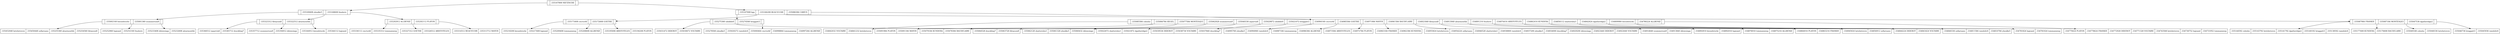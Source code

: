 digraph G {
node[shape=record]
		//Agregar Nodos Rama
R0x7fd3ec05bec0[label="<C1>|-335167808 
 NIETZSCHE|<C2>"];
R0x7fd3ec05b880[label="<C1>|-335169408 
 yhealks5|<C2>|-335168608 
 fmahere|<C3>"];
R0x7fd3ec0845d0[label="<C1>|-335002160 
 kwoodstockc|<C2>|-335001360 
 ssummerson9|<C3>"];
R0x7fd3ec016870[label="-335452048 
 betebetoven|-335450448 
 sofiaruano|-335255360 
 alearmouthb|-335254560 
 fdrayson8"];
R0x7fd3ec047220[label="-335252960 
 hajeand|-335252160 
 fmahere"];
R0x7fd3ec04be80[label="-335233408 
 ddowsinga|-335232608 
 alearmouthb"];
R0x7fd3ec035f50[label="<C1>|-335323312 
 fdrayson8|<C2>|-335322512 
 alearmouthb|<C3>"];
R0x7fd3ec02b690[label="-335366512 
 mparvin6|-335365712 
 dsuckling7"];
R0x7fd3ec02d8f0[label="-335357712 
 ssummerson9|-335356912 
 ddowsinga"];
R0x7fd3ec030af0[label="-335344912 
 kwoodstockc|-335344112 
 hajeand"];
R0x7fd3ec03d610[label="<C1>|-335292912 
 ALLBENIZ|<C2>|-335292112 
 PLATON|<C3>"];
R0x7fd3ec032d50[label="-335336112 
 cmcturkf|-335335312 
 tommanneyg"];
R0x7fd3ec034fb0[label="-335327312 
 GOETHE|-335326512 
 ARISTOTELES"];
R0x7fd3ec0381b0[label="-335314512 
 BEAUVUOIR|-335313712 
 MAYER"];
R0x7fd3ec05c1e0[label="<C1>|-335167008 
 bga|<C2>|-335166208 
 BEAUVUOIR|<C3>|-335086384 
 CAMUS|<C4>"];
R0x7fd3ec041aa0[label="<C1>|-335275360 
 sdobble0|<C2>|-335274560 
 braggatt3|<C3>"];
R0x7fd3ec07d350[label="-335031472 
 DIDEROT|-335030672 
 VOLTAIRE"];
R0x7fd3ec07f5b0[label="-335022672 
 shattersley1|-335021872 
 dgatheridge2"];
R0x7fd3ec040e20[label="-335278560 
 yhealks5|-335020272 
 ramdohr4|-335000464 
 cmcturkf|-334998864 
 tommanneyg|-334997264 
 ALLBENIZ"];
R0x7fd3ec05a8e0[label="<C1>|-335173408 
 cmcturkf|<C2>|-335172608 
 GOETHE|<C3>"];
R0x7fd3ec04f9e0[label="-335218208 
 kwoodstockc|-335217408 
 hajeand"];
R0x7fd3ec051c40[label="-335209408 
 tommanneyg|-335208608 
 ALLBENIZ"];
R0x7fd3ec055480[label="-335195008 
 ARISTOTELES|-335194208 
 PLATON"];
R0x7fd3ec06f690[label="<C1>|-335087984 
 FRANKIE|<C2>|-335087184 
 MONTESQUI|<C3>|-335047536 
 dgatheridge2|<C4>"];
R0x7fd3ec061970[label="-335144592 
 colosho|-335143792 
 betebetoven|-335141792 
 dgatheridge2|-335140192 
 braggatt3|-335138592 
 ramdohr4"];
R0x7fd3ec059940[label="-335177408 
 KUNDERA|-335176608 
 BAUDELAIRE"];
R0x7fd3ec078e30[label="-335049168 
 colosho|-335048336 
 betebetoven"];
R0x7fd3ec0797b0[label="-335046736 
 braggatt3|-335045936 
 ramdohr4"];
R0x7fd3ec06fff0[label="<C1>|-335085584 
 colosho|<C2>|-335084784 
 HEGEL|<C3>|-335077584 
 MONTESQUI|<C4>|-335062928 
 ssummerson9|<C5>|-335040336 
 mparvin6|<C6>|-335029872 
 sdobble0|<C7>|-335021072 
 braggatt3|<C8>|-334994160 
 cmcturkf|<C9>|-334985584 
 GOETHE|<C10>|-334971984 
 MAYER|<C11>|-334961584 
 BAUDELAIRE|<C12>|-334921840 
 fdrayson8|<C13>|-334913040 
 alearmouthb|<C14>|-334891216 
 fmahere|<C15>|-334874416 
 ARISTOTELES|<C16>|-334862416 
 KUNDERA|<C17>|-334856112 
 shattersley1|<C18>|-334842624 
 dgatheridge2|<C19>|-334809984 
 kwoodstockc|<C20>|-334780224 
 ALLBENIZ|<C21>"];
R0x7fd3ec0ab750[label="-334842032 
 VOLTAIRE|-334841232 
 betebetoven"];
R0x7fd3ec06e6f0[label="-335091984 
 PLATON|-335091184 
 MAYER"];
R0x7fd3ec0718f0[label="-335079184 
 KUNDERA|-335078384 
 BAUDELAIRE"];
R0x7fd3ec075230[label="-335064528 
 dsuckling7|-335063728 
 fdrayson8"];
R0x7fd3ec075b90[label="-335062128 
 shattersley1|-335061328 
 yhealks5|-335060432 
 ddowsinga"];
R0x7fd3ec07b3d0[label="-335039536 
 DIDEROT|-335038736 
 VOLTAIRE|-335037840 
 dsuckling7"];
R0x7fd3ec07f5b0[label="-335022672 
 shattersley1|-335021872 
 dgatheridge2"];
R0x7fd3ec085ed0[label="-334995760 
 yhealks5|-334994960 
 ramdohr4"];
R0x7fd3ec088050[label="-334987184 
 tommanneyg|-334986384 
 ALLBENIZ"];
R0x7fd3ec08b570[label="-334973584 
 ARISTOTELES|-334972784 
 PLATON"];
R0x7fd3ec08de10[label="-334963184 
 FRANKIE|-334962384 
 KUNDERA"];
R0x7fd3ec08fad0[label="-334955824 
 betebetoven|-334954224 
 sofiaruano|-334946528 
 shattersley1|-334938800 
 ramdohr4|-334937200 
 yhealks5|-334934000 
 dsuckling7|-334929200 
 ddowsinga|-334923440 
 DIDEROT|-334922640 
 VOLTAIRE"];
R0x7fd3ec099bb0[label="-334914640 
 ssummerson9|-334913840 
 ddowsinga"];
R0x7fd3ec09f0f0[label="-334892816 
 kwoodstockc|-334892016 
 hajeand"];
R0x7fd3ec0a3290[label="-334876016 
 tommanneyg|-334875216 
 ALLBENIZ"];
R0x7fd3ec0a6170[label="-334864016 
 PLATON|-334863216 
 FRANKIE"];
R0x7fd3ec092500[label="-334945024 
 betebetoven|-334856912 
 sofiaruano"];
R0x7fd3ec0aaec0[label="-334844224 
 DIDEROT|-334843424 
 VOLTAIRE"];
R0x7fd3ec0abdf0[label="-334840336 
 sofiaruano|-334811584 
 ramdohr4|-334810784 
 yhealks5"];
R0x7fd3ec0ba280[label="-334781824 
 hajeand|-334781024 
 tommanneyg"];
R0x7fd3ec0babe0[label="-334779424 
 PLATON|-334778624 
 FRANKIE|-334772928 
 DIDEROT|-334771328 
 VOLTAIRE|-334743568 
 betebetoven|-334736752 
 hajeand|-334731952 
 tommanneyg"];
		//Agregar conexiones
R0x7fd3ec05bec0:C1->R0x7fd3ec05b880;
R0x7fd3ec05b880:C1->R0x7fd3ec0845d0;
R0x7fd3ec0845d0:C1->R0x7fd3ec016870;
R0x7fd3ec0845d0:C2->R0x7fd3ec047220;
R0x7fd3ec0845d0:C3->R0x7fd3ec04be80;
R0x7fd3ec05b880:C2->R0x7fd3ec035f50;
R0x7fd3ec035f50:C1->R0x7fd3ec02b690;
R0x7fd3ec035f50:C2->R0x7fd3ec02d8f0;
R0x7fd3ec035f50:C3->R0x7fd3ec030af0;
R0x7fd3ec05b880:C3->R0x7fd3ec03d610;
R0x7fd3ec03d610:C1->R0x7fd3ec032d50;
R0x7fd3ec03d610:C2->R0x7fd3ec034fb0;
R0x7fd3ec03d610:C3->R0x7fd3ec0381b0;
R0x7fd3ec05bec0:C2->R0x7fd3ec05c1e0;
R0x7fd3ec05c1e0:C1->R0x7fd3ec041aa0;
R0x7fd3ec041aa0:C1->R0x7fd3ec07d350;
R0x7fd3ec041aa0:C2->R0x7fd3ec07f5b0;
R0x7fd3ec041aa0:C3->R0x7fd3ec040e20;
R0x7fd3ec05c1e0:C2->R0x7fd3ec05a8e0;
R0x7fd3ec05a8e0:C1->R0x7fd3ec04f9e0;
R0x7fd3ec05a8e0:C2->R0x7fd3ec051c40;
R0x7fd3ec05a8e0:C3->R0x7fd3ec055480;
R0x7fd3ec05c1e0:C3->R0x7fd3ec06f690;
R0x7fd3ec06f690:C1->R0x7fd3ec061970;
R0x7fd3ec06f690:C2->R0x7fd3ec059940;
R0x7fd3ec06f690:C3->R0x7fd3ec078e30;
R0x7fd3ec06f690:C4->R0x7fd3ec0797b0;
R0x7fd3ec05c1e0:C4->R0x7fd3ec06fff0;
R0x7fd3ec06fff0:C1->R0x7fd3ec0ab750;
R0x7fd3ec06fff0:C2->R0x7fd3ec06e6f0;
R0x7fd3ec06fff0:C3->R0x7fd3ec0718f0;
R0x7fd3ec06fff0:C4->R0x7fd3ec075230;
R0x7fd3ec06fff0:C5->R0x7fd3ec075b90;
R0x7fd3ec06fff0:C6->R0x7fd3ec07b3d0;
R0x7fd3ec06fff0:C7->R0x7fd3ec07f5b0;
R0x7fd3ec06fff0:C8->R0x7fd3ec085ed0;
R0x7fd3ec06fff0:C9->R0x7fd3ec088050;
R0x7fd3ec06fff0:C10->R0x7fd3ec08b570;
R0x7fd3ec06fff0:C11->R0x7fd3ec08de10;
R0x7fd3ec06fff0:C12->R0x7fd3ec08fad0;
R0x7fd3ec06fff0:C13->R0x7fd3ec099bb0;
R0x7fd3ec06fff0:C14->R0x7fd3ec09f0f0;
R0x7fd3ec06fff0:C15->R0x7fd3ec0a3290;
R0x7fd3ec06fff0:C16->R0x7fd3ec0a6170;
R0x7fd3ec06fff0:C17->R0x7fd3ec092500;
R0x7fd3ec06fff0:C18->R0x7fd3ec0aaec0;
R0x7fd3ec06fff0:C19->R0x7fd3ec0abdf0;
R0x7fd3ec06fff0:C20->R0x7fd3ec0ba280;
R0x7fd3ec06fff0:C21->R0x7fd3ec0babe0;
}